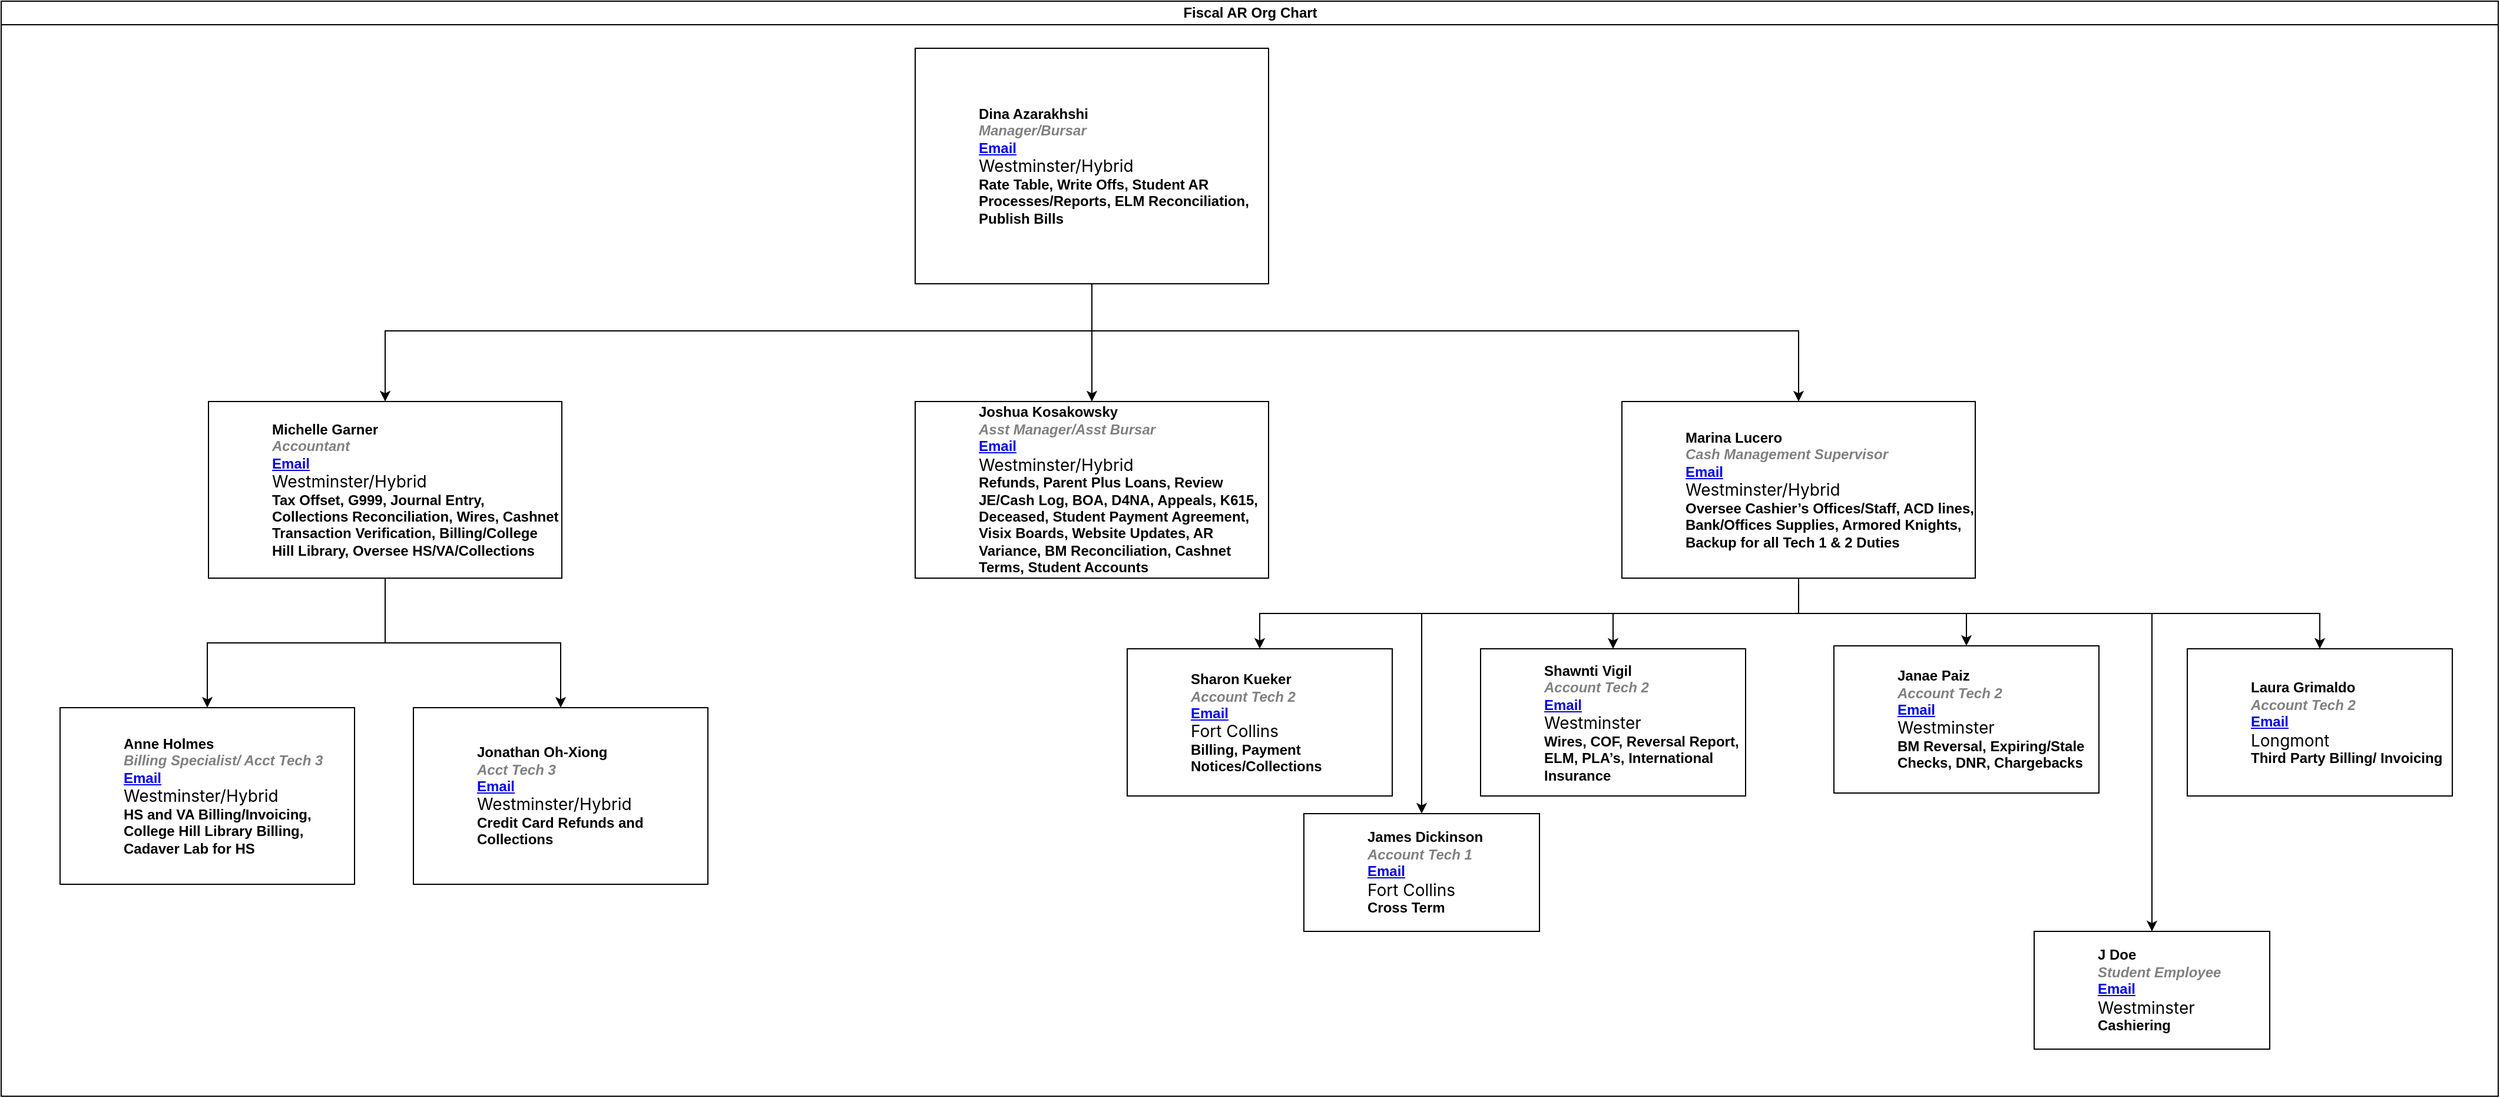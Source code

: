 <mxfile version="25.0.3" pages="2">
  <diagram id="prtHgNgQTEPvFCAcTncT" name="Current">
    <mxGraphModel dx="1824" dy="878" grid="1" gridSize="10" guides="1" tooltips="1" connect="1" arrows="1" fold="1" page="1" pageScale="1" pageWidth="827" pageHeight="1169" math="0" shadow="0">
      <root>
        <mxCell id="0" />
        <mxCell id="1" parent="0" />
        <mxCell id="dNxyNK7c78bLwvsdeMH5-11" value="Fiscal AR Org Chart" style="swimlane;html=1;startSize=20;horizontal=1;containerType=tree;glass=0;swimlaneLine=1;rounded=0;shadow=0;" parent="1" vertex="1">
          <mxGeometry width="2120" height="930" as="geometry">
            <mxRectangle x="-290" y="60" width="150" height="30" as="alternateBounds" />
          </mxGeometry>
        </mxCell>
        <mxCell id="KOA3y_Gjj6j5qlT28fj2-54" style="edgeStyle=orthogonalEdgeStyle;rounded=0;orthogonalLoop=1;jettySize=auto;html=1;entryX=0.5;entryY=0;entryDx=0;entryDy=0;" edge="1" parent="dNxyNK7c78bLwvsdeMH5-11" source="dNxyNK7c78bLwvsdeMH5-12" target="dNxyNK7c78bLwvsdeMH5-16">
          <mxGeometry relative="1" as="geometry" />
        </mxCell>
        <mxCell id="KOA3y_Gjj6j5qlT28fj2-55" style="edgeStyle=orthogonalEdgeStyle;rounded=0;orthogonalLoop=1;jettySize=auto;html=1;" edge="1" parent="dNxyNK7c78bLwvsdeMH5-11" source="dNxyNK7c78bLwvsdeMH5-12" target="dNxyNK7c78bLwvsdeMH5-14">
          <mxGeometry relative="1" as="geometry">
            <Array as="points">
              <mxPoint x="926" y="280" />
              <mxPoint x="326" y="280" />
            </Array>
          </mxGeometry>
        </mxCell>
        <mxCell id="KOA3y_Gjj6j5qlT28fj2-56" style="edgeStyle=orthogonalEdgeStyle;rounded=0;orthogonalLoop=1;jettySize=auto;html=1;entryX=0.5;entryY=0;entryDx=0;entryDy=0;" edge="1" parent="dNxyNK7c78bLwvsdeMH5-11" source="dNxyNK7c78bLwvsdeMH5-12" target="dNxyNK7c78bLwvsdeMH5-18">
          <mxGeometry relative="1" as="geometry">
            <Array as="points">
              <mxPoint x="926" y="280" />
              <mxPoint x="1526" y="280" />
            </Array>
          </mxGeometry>
        </mxCell>
        <UserObject label="%name%&lt;br&gt;&lt;i style=&quot;color: gray;&quot;&gt;%position%&lt;/i&gt;&lt;br&gt;&lt;a href=&quot;mailto:%email%&quot;&gt;Email&lt;/a&gt;&lt;div&gt;&lt;span style=&quot;font-family: -apple-system, BlinkMacSystemFont, &amp;quot;Segoe UI Variable&amp;quot;, &amp;quot;Segoe UI&amp;quot;, system-ui, ui-sans-serif, Helvetica, Arial, sans-serif, &amp;quot;Apple Color Emoji&amp;quot;, &amp;quot;Segoe UI Emoji&amp;quot;; font-size: 14px; font-weight: 400; background-color: rgb(255, 255, 255);&quot;&gt;%location%&lt;/span&gt;&lt;/div&gt;&lt;div&gt;%Duties%&lt;/div&gt;" name="Dina Azarakhshi" position="Manager/Bursar" location="Westminster/Hybrid" email="Dina.Azarakhshi@frontrange.edu" placeholders="1" link="" Duties="Rate Table, Write Offs, Student AR Processes/Reports, ELM Reconciliation, Publish Bills" id="dNxyNK7c78bLwvsdeMH5-12">
          <mxCell style="label;image=https://cdn3.iconfinder.com/data/icons/user-avatars-1/512/users-3-128.png;whiteSpace=wrap;html=1;rounded=0;glass=0;treeMoving=1;treeFolding=1;" parent="dNxyNK7c78bLwvsdeMH5-11" vertex="1">
            <mxGeometry x="776" y="40" width="300" height="200" as="geometry" />
          </mxCell>
        </UserObject>
        <mxCell id="KOA3y_Gjj6j5qlT28fj2-6" style="edgeStyle=orthogonalEdgeStyle;rounded=0;orthogonalLoop=1;jettySize=auto;html=1;entryX=0.5;entryY=0;entryDx=0;entryDy=0;" edge="1" parent="dNxyNK7c78bLwvsdeMH5-11" source="dNxyNK7c78bLwvsdeMH5-14" target="KOA3y_Gjj6j5qlT28fj2-5">
          <mxGeometry relative="1" as="geometry" />
        </mxCell>
        <UserObject label="%name%&lt;br&gt;&lt;i style=&quot;color: gray;&quot;&gt;%position%&lt;/i&gt;&lt;br&gt;&lt;a href=&quot;mailto:%email%&quot;&gt;Email&lt;/a&gt;&lt;div&gt;&lt;span style=&quot;font-family: -apple-system, BlinkMacSystemFont, &amp;quot;Segoe UI Variable&amp;quot;, &amp;quot;Segoe UI&amp;quot;, system-ui, ui-sans-serif, Helvetica, Arial, sans-serif, &amp;quot;Apple Color Emoji&amp;quot;, &amp;quot;Segoe UI Emoji&amp;quot;; font-size: 14px; font-weight: 400; background-color: rgb(255, 255, 255);&quot;&gt;%location%&lt;/span&gt;&lt;/div&gt;&lt;div&gt;%Duties%&lt;/div&gt;" name="Michelle Garner" position="Accountant" location="Westminster/Hybrid" email="Michelle.Garner@frontrange.edu" placeholders="1" link="" Duties="Tax Offset, G999, Journal Entry, Collections Reconciliation, Wires, Cashnet Transaction Verification, Billing/College Hill Library, Oversee HS/VA/Collections" id="dNxyNK7c78bLwvsdeMH5-14">
          <mxCell style="label;image=https://cdn3.iconfinder.com/data/icons/user-avatars-1/512/users-10-3-128.png;whiteSpace=wrap;html=1;rounded=0;glass=0;treeFolding=1;treeMoving=1;" parent="dNxyNK7c78bLwvsdeMH5-11" vertex="1">
            <mxGeometry x="176" y="340" width="300" height="150" as="geometry" />
          </mxCell>
        </UserObject>
        <UserObject label="%name%&lt;br&gt;&lt;i style=&quot;color: gray;&quot;&gt;%position%&lt;/i&gt;&lt;br&gt;&lt;a href=&quot;mailto:%email%&quot;&gt;Email&lt;/a&gt;&lt;div&gt;&lt;span style=&quot;font-family: -apple-system, BlinkMacSystemFont, &amp;quot;Segoe UI Variable&amp;quot;, &amp;quot;Segoe UI&amp;quot;, system-ui, ui-sans-serif, Helvetica, Arial, sans-serif, &amp;quot;Apple Color Emoji&amp;quot;, &amp;quot;Segoe UI Emoji&amp;quot;; font-size: 14px; font-weight: 400; background-color: rgb(255, 255, 255);&quot;&gt;%location%&lt;/span&gt;&lt;/div&gt;&lt;div&gt;%Duties%&lt;/div&gt;" name="Joshua Kosakowsky" position="Asst Manager/Asst Bursar" location="Westminster/Hybrid" email="Joshua.Kosakowsky@frontrange.edu" placeholders="1" link="" Duties="Refunds, Parent Plus Loans, Review JE/Cash Log, BOA, D4NA, Appeals, K615, Deceased, Student Payment Agreement, Visix Boards, Website Updates, AR Variance, BM Reconciliation, Cashnet Terms, Student Accounts" id="dNxyNK7c78bLwvsdeMH5-16">
          <mxCell style="label;image=https://cdn3.iconfinder.com/data/icons/user-avatars-1/512/users-9-2-128.png;whiteSpace=wrap;html=1;rounded=0;glass=0;treeFolding=1;treeMoving=1;" parent="dNxyNK7c78bLwvsdeMH5-11" vertex="1">
            <mxGeometry x="776" y="340" width="300" height="150" as="geometry" />
          </mxCell>
        </UserObject>
        <mxCell id="KOA3y_Gjj6j5qlT28fj2-43" style="edgeStyle=orthogonalEdgeStyle;rounded=0;orthogonalLoop=1;jettySize=auto;html=1;entryX=0.5;entryY=0;entryDx=0;entryDy=0;" edge="1" parent="dNxyNK7c78bLwvsdeMH5-11" source="dNxyNK7c78bLwvsdeMH5-18" target="KOA3y_Gjj6j5qlT28fj2-17">
          <mxGeometry relative="1" as="geometry">
            <Array as="points">
              <mxPoint x="1526" y="520" />
              <mxPoint x="1069" y="520" />
            </Array>
          </mxGeometry>
        </mxCell>
        <mxCell id="KOA3y_Gjj6j5qlT28fj2-44" style="edgeStyle=orthogonalEdgeStyle;rounded=0;orthogonalLoop=1;jettySize=auto;html=1;entryX=0.5;entryY=0;entryDx=0;entryDy=0;" edge="1" parent="dNxyNK7c78bLwvsdeMH5-11" source="dNxyNK7c78bLwvsdeMH5-18" target="KOA3y_Gjj6j5qlT28fj2-28">
          <mxGeometry relative="1" as="geometry">
            <Array as="points">
              <mxPoint x="1526" y="520" />
              <mxPoint x="1369" y="520" />
            </Array>
          </mxGeometry>
        </mxCell>
        <mxCell id="KOA3y_Gjj6j5qlT28fj2-45" style="edgeStyle=orthogonalEdgeStyle;rounded=0;orthogonalLoop=1;jettySize=auto;html=1;entryX=0.5;entryY=0;entryDx=0;entryDy=0;" edge="1" parent="dNxyNK7c78bLwvsdeMH5-11" source="dNxyNK7c78bLwvsdeMH5-18" target="KOA3y_Gjj6j5qlT28fj2-21">
          <mxGeometry relative="1" as="geometry">
            <Array as="points">
              <mxPoint x="1526" y="520" />
              <mxPoint x="1206" y="520" />
            </Array>
          </mxGeometry>
        </mxCell>
        <mxCell id="KOA3y_Gjj6j5qlT28fj2-46" style="edgeStyle=orthogonalEdgeStyle;rounded=0;orthogonalLoop=1;jettySize=auto;html=1;entryX=0.5;entryY=0;entryDx=0;entryDy=0;" edge="1" parent="dNxyNK7c78bLwvsdeMH5-11" source="dNxyNK7c78bLwvsdeMH5-18" target="KOA3y_Gjj6j5qlT28fj2-30">
          <mxGeometry relative="1" as="geometry">
            <Array as="points">
              <mxPoint x="1526" y="520" />
              <mxPoint x="1669" y="520" />
            </Array>
          </mxGeometry>
        </mxCell>
        <mxCell id="KOA3y_Gjj6j5qlT28fj2-47" style="edgeStyle=orthogonalEdgeStyle;rounded=0;orthogonalLoop=1;jettySize=auto;html=1;entryX=0.5;entryY=0;entryDx=0;entryDy=0;" edge="1" parent="dNxyNK7c78bLwvsdeMH5-11" source="dNxyNK7c78bLwvsdeMH5-18" target="KOA3y_Gjj6j5qlT28fj2-32">
          <mxGeometry relative="1" as="geometry">
            <Array as="points">
              <mxPoint x="1526" y="520" />
              <mxPoint x="1826" y="520" />
            </Array>
          </mxGeometry>
        </mxCell>
        <mxCell id="KOA3y_Gjj6j5qlT28fj2-51" style="edgeStyle=orthogonalEdgeStyle;rounded=0;orthogonalLoop=1;jettySize=auto;html=1;entryX=0.5;entryY=0;entryDx=0;entryDy=0;" edge="1" parent="dNxyNK7c78bLwvsdeMH5-11" source="dNxyNK7c78bLwvsdeMH5-18" target="KOA3y_Gjj6j5qlT28fj2-34">
          <mxGeometry relative="1" as="geometry">
            <Array as="points">
              <mxPoint x="1526" y="520" />
              <mxPoint x="1969" y="520" />
            </Array>
          </mxGeometry>
        </mxCell>
        <UserObject label="%name%&lt;br&gt;&lt;i style=&quot;color: gray;&quot;&gt;%position%&lt;/i&gt;&lt;br&gt;&lt;a href=&quot;mailto:%email%&quot;&gt;Email&lt;/a&gt;&lt;div&gt;&lt;span style=&quot;font-family: -apple-system, BlinkMacSystemFont, &amp;quot;Segoe UI Variable&amp;quot;, &amp;quot;Segoe UI&amp;quot;, system-ui, ui-sans-serif, Helvetica, Arial, sans-serif, &amp;quot;Apple Color Emoji&amp;quot;, &amp;quot;Segoe UI Emoji&amp;quot;; font-size: 14px; font-weight: 400; background-color: rgb(255, 255, 255);&quot;&gt;%location%&lt;/span&gt;&lt;/div&gt;&lt;div&gt;%Duties%&lt;/div&gt;" name="Marina Lucero" position="Cash Management Supervisor" location="Westminster/Hybrid" email="Marina.Lucero@frontrange.edu" link="" placeholders="1" Duties="Oversee Cashier’s Offices/Staff, ACD lines, Bank/Offices Supplies, Armored Knights, Backup for all Tech 1 &amp; 2 Duties" id="dNxyNK7c78bLwvsdeMH5-18">
          <mxCell style="label;image=https://cdn3.iconfinder.com/data/icons/user-avatars-1/512/users-2-128.png;whiteSpace=wrap;html=1;rounded=0;glass=0;" parent="dNxyNK7c78bLwvsdeMH5-11" vertex="1">
            <mxGeometry x="1376" y="340" width="300" height="150" as="geometry" />
          </mxCell>
        </UserObject>
        <UserObject label="%name%&lt;br&gt;&lt;i style=&quot;color: gray;&quot;&gt;%position%&lt;/i&gt;&lt;br&gt;&lt;a href=&quot;mailto:%email%&quot;&gt;Email&lt;/a&gt;&lt;div&gt;&lt;span style=&quot;font-family: -apple-system, BlinkMacSystemFont, &amp;quot;Segoe UI Variable&amp;quot;, &amp;quot;Segoe UI&amp;quot;, system-ui, ui-sans-serif, Helvetica, Arial, sans-serif, &amp;quot;Apple Color Emoji&amp;quot;, &amp;quot;Segoe UI Emoji&amp;quot;; font-size: 14px; font-weight: 400; background-color: rgb(255, 255, 255);&quot;&gt;%location%&lt;/span&gt;&lt;/div&gt;&lt;div&gt;%Duties%&lt;/div&gt;" name="Anne Holmes" position="Billing Specialist/ Acct Tech 3" location="Westminster/Hybrid" email="Anne.Holmes@frontrange.edu" placeholders="1" link="" Duties="HS and VA Billing/Invoicing, College Hill Library Billing, Cadaver Lab for HS" id="KOA3y_Gjj6j5qlT28fj2-5">
          <mxCell style="label;image=https://cdn3.iconfinder.com/data/icons/user-avatars-1/512/users-9-2-128.png;whiteSpace=wrap;html=1;rounded=0;glass=0;treeFolding=1;treeMoving=1;" vertex="1" parent="dNxyNK7c78bLwvsdeMH5-11">
            <mxGeometry x="50" y="600" width="250" height="150" as="geometry" />
          </mxCell>
        </UserObject>
        <UserObject label="%name%&lt;br&gt;&lt;i style=&quot;color: gray;&quot;&gt;%position%&lt;/i&gt;&lt;br&gt;&lt;a href=&quot;mailto:%email%&quot;&gt;Email&lt;/a&gt;&lt;div&gt;&lt;span style=&quot;font-family: -apple-system, BlinkMacSystemFont, &amp;quot;Segoe UI Variable&amp;quot;, &amp;quot;Segoe UI&amp;quot;, system-ui, ui-sans-serif, Helvetica, Arial, sans-serif, &amp;quot;Apple Color Emoji&amp;quot;, &amp;quot;Segoe UI Emoji&amp;quot;; font-size: 14px; font-weight: 400; background-color: rgb(255, 255, 255);&quot;&gt;%location%&lt;/span&gt;&lt;/div&gt;&lt;div&gt;%Duties%&lt;/div&gt;" name="Jonathan Oh-Xiong" position="Acct Tech 3" location="Westminster/Hybrid" email="Jonathan.Oh-Xiong@frontrange.edu" placeholders="1" link="" Duties="Credit Card Refunds and Collections" id="KOA3y_Gjj6j5qlT28fj2-8">
          <mxCell style="label;image=https://cdn3.iconfinder.com/data/icons/user-avatars-1/512/users-9-2-128.png;whiteSpace=wrap;html=1;rounded=0;glass=0;treeFolding=1;treeMoving=1;" vertex="1" parent="dNxyNK7c78bLwvsdeMH5-11">
            <mxGeometry x="350" y="600" width="250" height="150" as="geometry" />
          </mxCell>
        </UserObject>
        <mxCell id="KOA3y_Gjj6j5qlT28fj2-9" style="edgeStyle=orthogonalEdgeStyle;rounded=0;orthogonalLoop=1;jettySize=auto;html=1;entryX=0.5;entryY=0;entryDx=0;entryDy=0;" edge="1" parent="dNxyNK7c78bLwvsdeMH5-11" source="dNxyNK7c78bLwvsdeMH5-14" target="KOA3y_Gjj6j5qlT28fj2-8">
          <mxGeometry relative="1" as="geometry">
            <mxPoint x="313.5" y="500" as="targetPoint" />
          </mxGeometry>
        </mxCell>
        <UserObject label="%name%&lt;br&gt;&lt;i style=&quot;color: gray;&quot;&gt;%position%&lt;/i&gt;&lt;br&gt;&lt;a href=&quot;mailto:%email%&quot;&gt;Email&lt;/a&gt;&lt;div&gt;&lt;span style=&quot;font-family: -apple-system, BlinkMacSystemFont, &amp;quot;Segoe UI Variable&amp;quot;, &amp;quot;Segoe UI&amp;quot;, system-ui, ui-sans-serif, Helvetica, Arial, sans-serif, &amp;quot;Apple Color Emoji&amp;quot;, &amp;quot;Segoe UI Emoji&amp;quot;; font-size: 14px; font-weight: 400; background-color: rgb(255, 255, 255);&quot;&gt;%location%&lt;/span&gt;&lt;/div&gt;&lt;div&gt;%Duties%&lt;/div&gt;" name="Sharon Kueker" position="Account Tech 2" location="Fort Collins" email="Sharon.Kueker@frontrange.edu" link="" placeholders="1" Duties="Billing, Payment Notices/Collections" id="KOA3y_Gjj6j5qlT28fj2-17">
          <mxCell style="label;image=https://cdn3.iconfinder.com/data/icons/user-avatars-1/512/users-2-128.png;whiteSpace=wrap;html=1;rounded=0;glass=0;" vertex="1" parent="dNxyNK7c78bLwvsdeMH5-11">
            <mxGeometry x="956" y="550" width="225" height="125" as="geometry" />
          </mxCell>
        </UserObject>
        <UserObject label="%name%&lt;br&gt;&lt;i style=&quot;color: gray;&quot;&gt;%position%&lt;/i&gt;&lt;br&gt;&lt;a href=&quot;mailto:%email%&quot;&gt;Email&lt;/a&gt;&lt;div&gt;&lt;span style=&quot;font-family: -apple-system, BlinkMacSystemFont, &amp;quot;Segoe UI Variable&amp;quot;, &amp;quot;Segoe UI&amp;quot;, system-ui, ui-sans-serif, Helvetica, Arial, sans-serif, &amp;quot;Apple Color Emoji&amp;quot;, &amp;quot;Segoe UI Emoji&amp;quot;; font-size: 14px; font-weight: 400; background-color: rgb(255, 255, 255);&quot;&gt;%location%&lt;/span&gt;&lt;/div&gt;&lt;div&gt;%Duties%&lt;/div&gt;" name="James Dickinson" position="Account Tech 1" location="Fort Collins" email="James.Dickinson@frontrange.edu" link="" placeholders="1" Duties="Cross Term" id="KOA3y_Gjj6j5qlT28fj2-21">
          <mxCell style="label;image=https://cdn3.iconfinder.com/data/icons/user-avatars-1/512/users-2-128.png;whiteSpace=wrap;html=1;rounded=0;glass=0;" vertex="1" parent="dNxyNK7c78bLwvsdeMH5-11">
            <mxGeometry x="1106" y="690" width="200" height="100" as="geometry" />
          </mxCell>
        </UserObject>
        <UserObject label="%name%&lt;br&gt;&lt;i style=&quot;color: gray;&quot;&gt;%position%&lt;/i&gt;&lt;br&gt;&lt;a href=&quot;mailto:%email%&quot;&gt;Email&lt;/a&gt;&lt;div&gt;&lt;span style=&quot;font-family: -apple-system, BlinkMacSystemFont, &amp;quot;Segoe UI Variable&amp;quot;, &amp;quot;Segoe UI&amp;quot;, system-ui, ui-sans-serif, Helvetica, Arial, sans-serif, &amp;quot;Apple Color Emoji&amp;quot;, &amp;quot;Segoe UI Emoji&amp;quot;; font-size: 14px; font-weight: 400; background-color: rgb(255, 255, 255);&quot;&gt;%location%&lt;/span&gt;&lt;/div&gt;&lt;div&gt;%Duties%&lt;/div&gt;" name="Shawnti Vigil" position="Account Tech 2" location="Westminster" email="Shawnti.Vigil@frontrange.edu" link="" placeholders="1" Duties="Wires, COF, Reversal Report, ELM, PLA’s, International Insurance" id="KOA3y_Gjj6j5qlT28fj2-28">
          <mxCell style="label;image=https://cdn3.iconfinder.com/data/icons/user-avatars-1/512/users-2-128.png;whiteSpace=wrap;html=1;rounded=0;glass=0;" vertex="1" parent="dNxyNK7c78bLwvsdeMH5-11">
            <mxGeometry x="1256" y="550" width="225" height="125" as="geometry" />
          </mxCell>
        </UserObject>
        <UserObject label="%name%&lt;br&gt;&lt;i style=&quot;color: gray;&quot;&gt;%position%&lt;/i&gt;&lt;br&gt;&lt;a href=&quot;mailto:%email%&quot;&gt;Email&lt;/a&gt;&lt;div&gt;&lt;span style=&quot;font-family: -apple-system, BlinkMacSystemFont, &amp;quot;Segoe UI Variable&amp;quot;, &amp;quot;Segoe UI&amp;quot;, system-ui, ui-sans-serif, Helvetica, Arial, sans-serif, &amp;quot;Apple Color Emoji&amp;quot;, &amp;quot;Segoe UI Emoji&amp;quot;; font-size: 14px; font-weight: 400; background-color: rgb(255, 255, 255);&quot;&gt;%location%&lt;/span&gt;&lt;/div&gt;&lt;div&gt;%Duties%&lt;/div&gt;" name="Janae Paiz" position="Account Tech 2" location="Westminster" email="Janae.Paiz@frontrange.edu" link="" placeholders="1" Duties="BM Reversal, Expiring/Stale Checks, DNR, Chargebacks" id="KOA3y_Gjj6j5qlT28fj2-30">
          <mxCell style="label;image=https://cdn3.iconfinder.com/data/icons/user-avatars-1/512/users-2-128.png;whiteSpace=wrap;html=1;rounded=0;glass=0;" vertex="1" parent="dNxyNK7c78bLwvsdeMH5-11">
            <mxGeometry x="1556" y="547.5" width="225" height="125" as="geometry" />
          </mxCell>
        </UserObject>
        <UserObject label="%name%&lt;br&gt;&lt;i style=&quot;color: gray;&quot;&gt;%position%&lt;/i&gt;&lt;br&gt;&lt;a href=&quot;mailto:%email%&quot;&gt;Email&lt;/a&gt;&lt;div&gt;&lt;span style=&quot;font-family: -apple-system, BlinkMacSystemFont, &amp;quot;Segoe UI Variable&amp;quot;, &amp;quot;Segoe UI&amp;quot;, system-ui, ui-sans-serif, Helvetica, Arial, sans-serif, &amp;quot;Apple Color Emoji&amp;quot;, &amp;quot;Segoe UI Emoji&amp;quot;; font-size: 14px; font-weight: 400; background-color: rgb(255, 255, 255);&quot;&gt;%location%&lt;/span&gt;&lt;/div&gt;&lt;div&gt;%Duties%&lt;/div&gt;" name="Laura Grimaldo" position="Account Tech 2" location="Longmont" email="Laura.Grimaldo@frontrange.edu" link="" placeholders="1" Duties="Third Party Billing/ Invoicing" id="KOA3y_Gjj6j5qlT28fj2-34">
          <mxCell style="label;image=https://cdn3.iconfinder.com/data/icons/user-avatars-1/512/users-2-128.png;whiteSpace=wrap;html=1;rounded=0;glass=0;" vertex="1" parent="dNxyNK7c78bLwvsdeMH5-11">
            <mxGeometry x="1856" y="550" width="225" height="125" as="geometry" />
          </mxCell>
        </UserObject>
        <UserObject label="%name%&lt;br&gt;&lt;i style=&quot;color: gray;&quot;&gt;%position%&lt;/i&gt;&lt;br&gt;&lt;a href=&quot;mailto:%email%&quot;&gt;Email&lt;/a&gt;&lt;div&gt;&lt;span style=&quot;font-family: -apple-system, BlinkMacSystemFont, &amp;quot;Segoe UI Variable&amp;quot;, &amp;quot;Segoe UI&amp;quot;, system-ui, ui-sans-serif, Helvetica, Arial, sans-serif, &amp;quot;Apple Color Emoji&amp;quot;, &amp;quot;Segoe UI Emoji&amp;quot;; font-size: 14px; font-weight: 400; background-color: rgb(255, 255, 255);&quot;&gt;%location%&lt;/span&gt;&lt;/div&gt;&lt;div&gt;%Duties%&lt;/div&gt;" name="J Doe" position="Student Employee" location="Westminster" email="Place.Holder@frontrange.edu" link="" placeholders="1" Duties="Cashiering" id="KOA3y_Gjj6j5qlT28fj2-32">
          <mxCell style="label;image=https://cdn3.iconfinder.com/data/icons/user-avatars-1/512/users-2-128.png;whiteSpace=wrap;html=1;rounded=0;glass=0;" vertex="1" parent="dNxyNK7c78bLwvsdeMH5-11">
            <mxGeometry x="1726" y="790" width="200" height="100" as="geometry" />
          </mxCell>
        </UserObject>
      </root>
    </mxGraphModel>
  </diagram>
  <diagram id="ewkFsnCR2pDEiCqA6YCn" name="Proposed">
    <mxGraphModel dx="2583" dy="1243" grid="1" gridSize="10" guides="1" tooltips="1" connect="1" arrows="1" fold="1" page="1" pageScale="1" pageWidth="850" pageHeight="1100" math="0" shadow="0">
      <root>
        <mxCell id="0" />
        <mxCell id="1" parent="0" />
        <mxCell id="mmfWpYS0T2q381ey2DWb-1" value="Fiscal AR Org Chart" style="swimlane;html=1;startSize=20;horizontal=1;containerType=tree;glass=0;swimlaneLine=1;rounded=0;shadow=0;" vertex="1" parent="1">
          <mxGeometry width="2320" height="1100" as="geometry">
            <mxRectangle x="-290" y="60" width="150" height="30" as="alternateBounds" />
          </mxGeometry>
        </mxCell>
        <mxCell id="mmfWpYS0T2q381ey2DWb-2" style="edgeStyle=orthogonalEdgeStyle;rounded=0;orthogonalLoop=1;jettySize=auto;html=1;entryX=0.5;entryY=0;entryDx=0;entryDy=0;" edge="1" parent="mmfWpYS0T2q381ey2DWb-1" source="mmfWpYS0T2q381ey2DWb-6" target="mmfWpYS0T2q381ey2DWb-10">
          <mxGeometry relative="1" as="geometry" />
        </mxCell>
        <mxCell id="mmfWpYS0T2q381ey2DWb-3" style="edgeStyle=orthogonalEdgeStyle;rounded=0;orthogonalLoop=1;jettySize=auto;html=1;" edge="1" parent="mmfWpYS0T2q381ey2DWb-1" source="mmfWpYS0T2q381ey2DWb-6" target="mmfWpYS0T2q381ey2DWb-8">
          <mxGeometry relative="1" as="geometry">
            <Array as="points">
              <mxPoint x="926" y="280" />
              <mxPoint x="326" y="280" />
            </Array>
          </mxGeometry>
        </mxCell>
        <mxCell id="mmfWpYS0T2q381ey2DWb-4" style="edgeStyle=orthogonalEdgeStyle;rounded=0;orthogonalLoop=1;jettySize=auto;html=1;entryX=0.5;entryY=0;entryDx=0;entryDy=0;" edge="1" parent="mmfWpYS0T2q381ey2DWb-1" source="mmfWpYS0T2q381ey2DWb-6" target="mmfWpYS0T2q381ey2DWb-18">
          <mxGeometry relative="1" as="geometry">
            <Array as="points">
              <mxPoint x="926" y="280" />
              <mxPoint x="1526" y="280" />
            </Array>
          </mxGeometry>
        </mxCell>
        <mxCell id="x5ET5GpdkbGCLUOih6cy-7" style="edgeStyle=orthogonalEdgeStyle;rounded=0;orthogonalLoop=1;jettySize=auto;html=1;entryX=0.5;entryY=0;entryDx=0;entryDy=0;" edge="1" parent="mmfWpYS0T2q381ey2DWb-1" source="mmfWpYS0T2q381ey2DWb-6" target="mmfWpYS0T2q381ey2DWb-29">
          <mxGeometry relative="1" as="geometry">
            <Array as="points">
              <mxPoint x="926" y="310" />
              <mxPoint x="745" y="310" />
            </Array>
          </mxGeometry>
        </mxCell>
        <UserObject label="%name%&lt;br&gt;&lt;i style=&quot;color: gray;&quot;&gt;%position%&lt;/i&gt;&lt;br&gt;&lt;a href=&quot;mailto:%email%&quot;&gt;Email&lt;/a&gt;&lt;div&gt;&lt;span style=&quot;font-family: -apple-system, BlinkMacSystemFont, &amp;quot;Segoe UI Variable&amp;quot;, &amp;quot;Segoe UI&amp;quot;, system-ui, ui-sans-serif, Helvetica, Arial, sans-serif, &amp;quot;Apple Color Emoji&amp;quot;, &amp;quot;Segoe UI Emoji&amp;quot;; font-size: 14px; font-weight: 400; background-color: rgb(255, 255, 255);&quot;&gt;%location%&lt;/span&gt;&lt;/div&gt;&lt;div&gt;%Duties%&lt;/div&gt;" name="Dina Azarakhshi" position="Manager/Bursar" location="Westminster/Hybrid" email="Dina.Azarakhshi@frontrange.edu" placeholders="1" link="" Duties="Rate Table, Write Offs, Student AR Processes/Reports, ELM Reconciliation, Publish Bills" id="mmfWpYS0T2q381ey2DWb-6">
          <mxCell style="label;image=https://cdn3.iconfinder.com/data/icons/user-avatars-1/512/users-3-128.png;whiteSpace=wrap;html=1;rounded=0;glass=0;treeMoving=1;treeFolding=1;" vertex="1" parent="mmfWpYS0T2q381ey2DWb-1">
            <mxGeometry x="776" y="40" width="300" height="200" as="geometry" />
          </mxCell>
        </UserObject>
        <mxCell id="mmfWpYS0T2q381ey2DWb-7" style="edgeStyle=orthogonalEdgeStyle;rounded=0;orthogonalLoop=1;jettySize=auto;html=1;entryX=0.5;entryY=0;entryDx=0;entryDy=0;" edge="1" parent="mmfWpYS0T2q381ey2DWb-1" source="mmfWpYS0T2q381ey2DWb-8" target="mmfWpYS0T2q381ey2DWb-19">
          <mxGeometry relative="1" as="geometry" />
        </mxCell>
        <UserObject label="%name%&lt;br&gt;&lt;i style=&quot;color: gray;&quot;&gt;%position%&lt;/i&gt;&lt;br&gt;&lt;a href=&quot;mailto:%email%&quot;&gt;Email&lt;/a&gt;&lt;div&gt;&lt;span style=&quot;font-family: -apple-system, BlinkMacSystemFont, &amp;quot;Segoe UI Variable&amp;quot;, &amp;quot;Segoe UI&amp;quot;, system-ui, ui-sans-serif, Helvetica, Arial, sans-serif, &amp;quot;Apple Color Emoji&amp;quot;, &amp;quot;Segoe UI Emoji&amp;quot;; font-size: 14px; font-weight: 400; background-color: rgb(255, 255, 255);&quot;&gt;%location%&lt;/span&gt;&lt;/div&gt;&lt;div&gt;%Duties%&lt;/div&gt;" name="Michelle Garner" position="Accountant" location="Westminster/Hybrid" email="Michelle.Garner@frontrange.edu" placeholders="1" link="" Duties="Tax Offset, G999, Journal Entry, Collections Reconciliation, Wires, Cashnet Transaction Verification, Billing/College Hill Library, Oversee HS/VA/Collections" id="mmfWpYS0T2q381ey2DWb-8">
          <mxCell style="label;image=https://cdn3.iconfinder.com/data/icons/user-avatars-1/512/users-10-3-128.png;whiteSpace=wrap;html=1;rounded=0;glass=0;treeFolding=1;treeMoving=1;" vertex="1" parent="mmfWpYS0T2q381ey2DWb-1">
            <mxGeometry x="176" y="340" width="300" height="150" as="geometry" />
          </mxCell>
        </UserObject>
        <mxCell id="mmfWpYS0T2q381ey2DWb-9" style="edgeStyle=orthogonalEdgeStyle;rounded=0;orthogonalLoop=1;jettySize=auto;html=1;entryX=0.5;entryY=0;entryDx=0;entryDy=0;" edge="1" parent="mmfWpYS0T2q381ey2DWb-1" source="mmfWpYS0T2q381ey2DWb-10" target="mmfWpYS0T2q381ey2DWb-29">
          <mxGeometry relative="1" as="geometry" />
        </mxCell>
        <UserObject label="%name%&lt;br&gt;&lt;i style=&quot;color: gray;&quot;&gt;%position%&lt;/i&gt;&lt;br&gt;&lt;a href=&quot;mailto:%email%&quot;&gt;Email&lt;/a&gt;&lt;div&gt;&lt;span style=&quot;font-family: -apple-system, BlinkMacSystemFont, &amp;quot;Segoe UI Variable&amp;quot;, &amp;quot;Segoe UI&amp;quot;, system-ui, ui-sans-serif, Helvetica, Arial, sans-serif, &amp;quot;Apple Color Emoji&amp;quot;, &amp;quot;Segoe UI Emoji&amp;quot;; font-size: 14px; font-weight: 400; background-color: rgb(255, 255, 255);&quot;&gt;%location%&lt;/span&gt;&lt;/div&gt;&lt;div&gt;%Duties%&lt;/div&gt;" name="Joshua Kosakowsky" position="Asst Manager/Asst Bursar" location="Westminster/Hybrid" email="Joshua.Kosakowsky@frontrange.edu" placeholders="1" link="" Duties="Refunds, Parent Plus Loans, Review JE/Cash Log, BOA, D4NA, Appeals, K615, Deceased, Student Payment Agreement, Visix Boards, Website Updates, AR Variance, BM Reconciliation, Cashnet Terms, Student Accounts" id="mmfWpYS0T2q381ey2DWb-10">
          <mxCell style="label;image=https://cdn3.iconfinder.com/data/icons/user-avatars-1/512/users-9-2-128.png;whiteSpace=wrap;html=1;rounded=0;glass=0;treeFolding=1;treeMoving=1;" vertex="1" parent="mmfWpYS0T2q381ey2DWb-1">
            <mxGeometry x="776" y="340" width="300" height="150" as="geometry" />
          </mxCell>
        </UserObject>
        <mxCell id="mmfWpYS0T2q381ey2DWb-11" style="edgeStyle=orthogonalEdgeStyle;rounded=0;orthogonalLoop=1;jettySize=auto;html=1;entryX=0.5;entryY=0;entryDx=0;entryDy=0;" edge="1" parent="mmfWpYS0T2q381ey2DWb-1" source="mmfWpYS0T2q381ey2DWb-18" target="mmfWpYS0T2q381ey2DWb-22">
          <mxGeometry relative="1" as="geometry">
            <Array as="points">
              <mxPoint x="1526" y="520" />
              <mxPoint x="1069" y="520" />
            </Array>
          </mxGeometry>
        </mxCell>
        <mxCell id="mmfWpYS0T2q381ey2DWb-12" style="edgeStyle=orthogonalEdgeStyle;rounded=0;orthogonalLoop=1;jettySize=auto;html=1;entryX=0.5;entryY=0;entryDx=0;entryDy=0;" edge="1" parent="mmfWpYS0T2q381ey2DWb-1" source="mmfWpYS0T2q381ey2DWb-18" target="mmfWpYS0T2q381ey2DWb-24">
          <mxGeometry relative="1" as="geometry">
            <Array as="points">
              <mxPoint x="1526" y="520" />
              <mxPoint x="1463" y="520" />
            </Array>
          </mxGeometry>
        </mxCell>
        <mxCell id="mmfWpYS0T2q381ey2DWb-13" style="edgeStyle=orthogonalEdgeStyle;rounded=0;orthogonalLoop=1;jettySize=auto;html=1;entryX=0.5;entryY=0;entryDx=0;entryDy=0;" edge="1" parent="mmfWpYS0T2q381ey2DWb-1" source="mmfWpYS0T2q381ey2DWb-18" target="mmfWpYS0T2q381ey2DWb-23">
          <mxGeometry relative="1" as="geometry">
            <Array as="points">
              <mxPoint x="1526" y="520" />
              <mxPoint x="1206" y="520" />
            </Array>
          </mxGeometry>
        </mxCell>
        <mxCell id="mmfWpYS0T2q381ey2DWb-15" style="edgeStyle=orthogonalEdgeStyle;rounded=0;orthogonalLoop=1;jettySize=auto;html=1;entryX=0.5;entryY=0;entryDx=0;entryDy=0;" edge="1" parent="mmfWpYS0T2q381ey2DWb-1" source="mmfWpYS0T2q381ey2DWb-18" target="mmfWpYS0T2q381ey2DWb-27">
          <mxGeometry relative="1" as="geometry">
            <Array as="points">
              <mxPoint x="1526" y="520" />
              <mxPoint x="1760" y="520" />
            </Array>
          </mxGeometry>
        </mxCell>
        <mxCell id="x5ET5GpdkbGCLUOih6cy-2" style="edgeStyle=orthogonalEdgeStyle;rounded=0;orthogonalLoop=1;jettySize=auto;html=1;entryX=0.5;entryY=0;entryDx=0;entryDy=0;" edge="1" parent="mmfWpYS0T2q381ey2DWb-1" source="mmfWpYS0T2q381ey2DWb-18" target="PsxZyjaVAd7-Sz06WdyC-2">
          <mxGeometry relative="1" as="geometry">
            <Array as="points">
              <mxPoint x="1526" y="520" />
              <mxPoint x="1330" y="520" />
            </Array>
          </mxGeometry>
        </mxCell>
        <mxCell id="x5ET5GpdkbGCLUOih6cy-4" style="edgeStyle=orthogonalEdgeStyle;rounded=0;orthogonalLoop=1;jettySize=auto;html=1;entryX=0.5;entryY=0;entryDx=0;entryDy=0;" edge="1" parent="mmfWpYS0T2q381ey2DWb-1" source="mmfWpYS0T2q381ey2DWb-18" target="mmfWpYS0T2q381ey2DWb-28">
          <mxGeometry relative="1" as="geometry">
            <Array as="points">
              <mxPoint x="1526" y="520" />
              <mxPoint x="1630" y="520" />
            </Array>
          </mxGeometry>
        </mxCell>
        <mxCell id="x5ET5GpdkbGCLUOih6cy-5" style="edgeStyle=orthogonalEdgeStyle;rounded=0;orthogonalLoop=1;jettySize=auto;html=1;entryX=0.5;entryY=0;entryDx=0;entryDy=0;" edge="1" parent="mmfWpYS0T2q381ey2DWb-1" source="mmfWpYS0T2q381ey2DWb-18" target="PsxZyjaVAd7-Sz06WdyC-1">
          <mxGeometry relative="1" as="geometry">
            <Array as="points">
              <mxPoint x="1526" y="520" />
              <mxPoint x="1990" y="520" />
            </Array>
          </mxGeometry>
        </mxCell>
        <mxCell id="x5ET5GpdkbGCLUOih6cy-6" style="edgeStyle=orthogonalEdgeStyle;rounded=0;orthogonalLoop=1;jettySize=auto;html=1;entryX=0.5;entryY=0;entryDx=0;entryDy=0;" edge="1" parent="mmfWpYS0T2q381ey2DWb-1" source="mmfWpYS0T2q381ey2DWb-18" target="mmfWpYS0T2q381ey2DWb-26">
          <mxGeometry relative="1" as="geometry">
            <Array as="points">
              <mxPoint x="1526" y="520" />
              <mxPoint x="2173" y="520" />
            </Array>
          </mxGeometry>
        </mxCell>
        <UserObject label="%name%&lt;br&gt;&lt;i style=&quot;color: gray;&quot;&gt;%position%&lt;/i&gt;&lt;br&gt;&lt;a href=&quot;mailto:%email%&quot;&gt;Email&lt;/a&gt;&lt;div&gt;&lt;span style=&quot;font-family: -apple-system, BlinkMacSystemFont, &amp;quot;Segoe UI Variable&amp;quot;, &amp;quot;Segoe UI&amp;quot;, system-ui, ui-sans-serif, Helvetica, Arial, sans-serif, &amp;quot;Apple Color Emoji&amp;quot;, &amp;quot;Segoe UI Emoji&amp;quot;; font-size: 14px; font-weight: 400; background-color: rgb(255, 255, 255);&quot;&gt;%location%&lt;/span&gt;&lt;/div&gt;&lt;div&gt;%Duties%&lt;/div&gt;" name="Marina Lucero" position="Cash Management Supervisor" location="Westminster/Hybrid" email="Marina.Lucero@frontrange.edu" link="" placeholders="1" Duties="Oversee Cashier’s Offices/Staff, ACD lines, Bank/Offices Supplies, Armored Knights, Backup for all Tech 1 &amp; 2 Duties" id="mmfWpYS0T2q381ey2DWb-18">
          <mxCell style="label;image=https://cdn3.iconfinder.com/data/icons/user-avatars-1/512/users-2-128.png;whiteSpace=wrap;html=1;rounded=0;glass=0;" vertex="1" parent="mmfWpYS0T2q381ey2DWb-1">
            <mxGeometry x="1376" y="340" width="300" height="150" as="geometry" />
          </mxCell>
        </UserObject>
        <UserObject label="%name%&lt;br&gt;&lt;i style=&quot;color: gray;&quot;&gt;%position%&lt;/i&gt;&lt;br&gt;&lt;a href=&quot;mailto:%email%&quot;&gt;Email&lt;/a&gt;&lt;div&gt;&lt;span style=&quot;font-family: -apple-system, BlinkMacSystemFont, &amp;quot;Segoe UI Variable&amp;quot;, &amp;quot;Segoe UI&amp;quot;, system-ui, ui-sans-serif, Helvetica, Arial, sans-serif, &amp;quot;Apple Color Emoji&amp;quot;, &amp;quot;Segoe UI Emoji&amp;quot;; font-size: 14px; font-weight: 400; background-color: rgb(255, 255, 255);&quot;&gt;%location%&lt;/span&gt;&lt;/div&gt;&lt;div&gt;%Duties%&lt;/div&gt;" name="Anne Holmes" position="Billing Specialist/ Acct Tech 3" location="Westminster/Hybrid" email="Anne.Holmes@frontrange.edu" placeholders="1" link="" Duties="HS and VA Billing/Invoicing, College Hill Library Billing, Cadaver Lab for HS" id="mmfWpYS0T2q381ey2DWb-19">
          <mxCell style="label;image=https://cdn3.iconfinder.com/data/icons/user-avatars-1/512/users-9-2-128.png;whiteSpace=wrap;html=1;rounded=0;glass=0;treeFolding=1;treeMoving=1;" vertex="1" parent="mmfWpYS0T2q381ey2DWb-1">
            <mxGeometry x="50" y="600" width="250" height="150" as="geometry" />
          </mxCell>
        </UserObject>
        <UserObject label="%name%&lt;br&gt;&lt;i style=&quot;color: gray;&quot;&gt;%position%&lt;/i&gt;&lt;br&gt;&lt;a href=&quot;mailto:%email%&quot;&gt;Email&lt;/a&gt;&lt;div&gt;&lt;span style=&quot;font-family: -apple-system, BlinkMacSystemFont, &amp;quot;Segoe UI Variable&amp;quot;, &amp;quot;Segoe UI&amp;quot;, system-ui, ui-sans-serif, Helvetica, Arial, sans-serif, &amp;quot;Apple Color Emoji&amp;quot;, &amp;quot;Segoe UI Emoji&amp;quot;; font-size: 14px; font-weight: 400; background-color: rgb(255, 255, 255);&quot;&gt;%location%&lt;/span&gt;&lt;/div&gt;&lt;div&gt;%Duties%&lt;/div&gt;" name="Jonathan Oh-Xiong" position="Acct Tech 3" location="Westminster/Hybrid" email="Jonathan.Oh-Xiong@frontrange.edu" placeholders="1" link="" Duties="Credit Card Refunds and Collections" id="mmfWpYS0T2q381ey2DWb-20">
          <mxCell style="label;image=https://cdn3.iconfinder.com/data/icons/user-avatars-1/512/users-9-2-128.png;whiteSpace=wrap;html=1;rounded=0;glass=0;treeFolding=1;treeMoving=1;" vertex="1" parent="mmfWpYS0T2q381ey2DWb-1">
            <mxGeometry x="350" y="600" width="250" height="150" as="geometry" />
          </mxCell>
        </UserObject>
        <mxCell id="mmfWpYS0T2q381ey2DWb-21" style="edgeStyle=orthogonalEdgeStyle;rounded=0;orthogonalLoop=1;jettySize=auto;html=1;entryX=0.5;entryY=0;entryDx=0;entryDy=0;" edge="1" parent="mmfWpYS0T2q381ey2DWb-1" source="mmfWpYS0T2q381ey2DWb-8" target="mmfWpYS0T2q381ey2DWb-20">
          <mxGeometry relative="1" as="geometry">
            <mxPoint x="313.5" y="500" as="targetPoint" />
          </mxGeometry>
        </mxCell>
        <UserObject label="%name%&lt;br&gt;&lt;i style=&quot;color: gray;&quot;&gt;%position%&lt;/i&gt;&lt;br&gt;&lt;a href=&quot;mailto:%email%&quot;&gt;Email&lt;/a&gt;&lt;div&gt;&lt;span style=&quot;font-family: -apple-system, BlinkMacSystemFont, &amp;quot;Segoe UI Variable&amp;quot;, &amp;quot;Segoe UI&amp;quot;, system-ui, ui-sans-serif, Helvetica, Arial, sans-serif, &amp;quot;Apple Color Emoji&amp;quot;, &amp;quot;Segoe UI Emoji&amp;quot;; font-size: 14px; font-weight: 400; background-color: rgb(255, 255, 255);&quot;&gt;%location%&lt;/span&gt;&lt;/div&gt;&lt;div&gt;%Duties%&lt;/div&gt;" name="Sharon Kueker" position="Account Tech 2" location="Fort Collins" email="Sharon.Kueker@frontrange.edu" link="" placeholders="1" Duties="Billing, Payment Notices/Collections" id="mmfWpYS0T2q381ey2DWb-22">
          <mxCell style="label;image=https://cdn3.iconfinder.com/data/icons/user-avatars-1/512/users-2-128.png;whiteSpace=wrap;html=1;rounded=0;glass=0;" vertex="1" parent="mmfWpYS0T2q381ey2DWb-1">
            <mxGeometry x="956" y="662.5" width="225" height="125" as="geometry" />
          </mxCell>
        </UserObject>
        <UserObject label="%name%&lt;br&gt;&lt;i style=&quot;color: gray;&quot;&gt;%position%&lt;/i&gt;&lt;br&gt;&lt;a href=&quot;mailto:%email%&quot;&gt;Email&lt;/a&gt;&lt;div&gt;&lt;span style=&quot;font-family: -apple-system, BlinkMacSystemFont, &amp;quot;Segoe UI Variable&amp;quot;, &amp;quot;Segoe UI&amp;quot;, system-ui, ui-sans-serif, Helvetica, Arial, sans-serif, &amp;quot;Apple Color Emoji&amp;quot;, &amp;quot;Segoe UI Emoji&amp;quot;; font-size: 14px; font-weight: 400; background-color: rgb(255, 255, 255);&quot;&gt;%location%&lt;/span&gt;&lt;/div&gt;&lt;div&gt;%Duties%&lt;/div&gt;" name="James Dickinson" position="Account Tech 1" location="Fort Collins" email="James.Dickinson@frontrange.edu" link="" placeholders="1" Duties="Cross Term" id="mmfWpYS0T2q381ey2DWb-23">
          <mxCell style="label;image=https://cdn3.iconfinder.com/data/icons/user-avatars-1/512/users-2-128.png;whiteSpace=wrap;html=1;rounded=0;glass=0;" vertex="1" parent="mmfWpYS0T2q381ey2DWb-1">
            <mxGeometry x="1106" y="802.5" width="200" height="100" as="geometry" />
          </mxCell>
        </UserObject>
        <UserObject label="%name%&lt;br&gt;&lt;i style=&quot;color: gray;&quot;&gt;%position%&lt;/i&gt;&lt;br&gt;&lt;a href=&quot;mailto:%email%&quot;&gt;Email&lt;/a&gt;&lt;div&gt;&lt;span style=&quot;font-family: -apple-system, BlinkMacSystemFont, &amp;quot;Segoe UI Variable&amp;quot;, &amp;quot;Segoe UI&amp;quot;, system-ui, ui-sans-serif, Helvetica, Arial, sans-serif, &amp;quot;Apple Color Emoji&amp;quot;, &amp;quot;Segoe UI Emoji&amp;quot;; font-size: 14px; font-weight: 400; background-color: rgb(255, 255, 255);&quot;&gt;%location%&lt;/span&gt;&lt;/div&gt;&lt;div&gt;%Duties%&lt;/div&gt;" name="Shawnti Vigil" position="Account Tech 2" location="Westminster" email="Shawnti.Vigil@frontrange.edu" link="" placeholders="1" Duties="Wires, COF, Reversal Report, ELM, International Insurance" id="mmfWpYS0T2q381ey2DWb-24">
          <mxCell style="label;image=https://cdn3.iconfinder.com/data/icons/user-avatars-1/512/users-2-128.png;whiteSpace=wrap;html=1;rounded=0;glass=0;" vertex="1" parent="mmfWpYS0T2q381ey2DWb-1">
            <mxGeometry x="1350" y="660" width="225" height="125" as="geometry" />
          </mxCell>
        </UserObject>
        <UserObject label="%name%&lt;br&gt;&lt;i style=&quot;color: gray;&quot;&gt;%position%&lt;/i&gt;&lt;br&gt;&lt;a href=&quot;mailto:%email%&quot;&gt;Email&lt;/a&gt;&lt;div&gt;&lt;span style=&quot;font-family: -apple-system, BlinkMacSystemFont, &amp;quot;Segoe UI Variable&amp;quot;, &amp;quot;Segoe UI&amp;quot;, system-ui, ui-sans-serif, Helvetica, Arial, sans-serif, &amp;quot;Apple Color Emoji&amp;quot;, &amp;quot;Segoe UI Emoji&amp;quot;; font-size: 14px; font-weight: 400; background-color: rgb(255, 255, 255);&quot;&gt;%location%&lt;/span&gt;&lt;/div&gt;&lt;div&gt;%Duties%&lt;/div&gt;" name="Laura Grimaldo" position="Account Tech 2" location="Longmont" email="Laura.Grimaldo@frontrange.edu" link="" placeholders="1" Duties="Third Party Billing/ Invoicing" id="mmfWpYS0T2q381ey2DWb-26">
          <mxCell style="label;image=https://cdn3.iconfinder.com/data/icons/user-avatars-1/512/users-2-128.png;whiteSpace=wrap;html=1;rounded=0;glass=0;" vertex="1" parent="mmfWpYS0T2q381ey2DWb-1">
            <mxGeometry x="2060" y="662.5" width="225" height="125" as="geometry" />
          </mxCell>
        </UserObject>
        <UserObject label="%name%&lt;br&gt;&lt;i style=&quot;color: gray;&quot;&gt;%position%&lt;/i&gt;&lt;br&gt;&lt;a href=&quot;mailto:%email%&quot;&gt;Email&lt;/a&gt;&lt;div&gt;&lt;span style=&quot;font-family: -apple-system, BlinkMacSystemFont, &amp;quot;Segoe UI Variable&amp;quot;, &amp;quot;Segoe UI&amp;quot;, system-ui, ui-sans-serif, Helvetica, Arial, sans-serif, &amp;quot;Apple Color Emoji&amp;quot;, &amp;quot;Segoe UI Emoji&amp;quot;; font-size: 14px; font-weight: 400; background-color: rgb(255, 255, 255);&quot;&gt;%location%&lt;/span&gt;&lt;/div&gt;&lt;div&gt;%Duties%&lt;/div&gt;" name="J Doe" position="Student Employee" location="Westminster" email="Place.Holder@frontrange.edu" link="" placeholders="1" Duties="Cashiering" id="mmfWpYS0T2q381ey2DWb-27">
          <mxCell style="label;image=https://cdn3.iconfinder.com/data/icons/user-avatars-1/512/users-2-128.png;whiteSpace=wrap;html=1;rounded=0;glass=0;" vertex="1" parent="mmfWpYS0T2q381ey2DWb-1">
            <mxGeometry x="1660" y="923.75" width="200" height="100" as="geometry" />
          </mxCell>
        </UserObject>
        <UserObject label="%name%&lt;br&gt;&lt;i style=&quot;color: gray;&quot;&gt;%position%&lt;/i&gt;&lt;br&gt;&lt;a href=&quot;mailto:%email%&quot;&gt;Email&lt;/a&gt;&lt;div&gt;&lt;span style=&quot;font-family: -apple-system, BlinkMacSystemFont, &amp;quot;Segoe UI Variable&amp;quot;, &amp;quot;Segoe UI&amp;quot;, system-ui, ui-sans-serif, Helvetica, Arial, sans-serif, &amp;quot;Apple Color Emoji&amp;quot;, &amp;quot;Segoe UI Emoji&amp;quot;; font-size: 14px; font-weight: 400; background-color: rgb(255, 255, 255);&quot;&gt;%location%&lt;/span&gt;&lt;/div&gt;&lt;div&gt;%Duties%&lt;/div&gt;" name="J Doe" position="Account Tech 1" location="Westminster" email="James.Dickinson@frontrange.edu" link="" placeholders="1" Duties="PLA&#39;s" id="mmfWpYS0T2q381ey2DWb-28">
          <mxCell style="label;image=https://cdn3.iconfinder.com/data/icons/user-avatars-1/512/users-2-128.png;whiteSpace=wrap;html=1;rounded=0;glass=0;" vertex="1" parent="mmfWpYS0T2q381ey2DWb-1">
            <mxGeometry x="1530" y="802.5" width="200" height="100" as="geometry" />
          </mxCell>
        </UserObject>
        <UserObject label="%name%&lt;br&gt;&lt;i style=&quot;color: gray;&quot;&gt;%position%&lt;/i&gt;&lt;br&gt;&lt;a href=&quot;mailto:%email%&quot;&gt;Email&lt;/a&gt;&lt;div&gt;&lt;span style=&quot;font-family: -apple-system, BlinkMacSystemFont, &amp;quot;Segoe UI Variable&amp;quot;, &amp;quot;Segoe UI&amp;quot;, system-ui, ui-sans-serif, Helvetica, Arial, sans-serif, &amp;quot;Apple Color Emoji&amp;quot;, &amp;quot;Segoe UI Emoji&amp;quot;; font-size: 14px; font-weight: 400; background-color: rgb(255, 255, 255);&quot;&gt;%location%&lt;/span&gt;&lt;/div&gt;&lt;div&gt;%Duties%&lt;/div&gt;" name="J Doe" position="Acct Tech 3" location="Westminster/Hybrid" email="" placeholders="1" link="" Duties="Rate Table (Testing &amp; Reviewing)?&#xa;BM Rev, DNR, &#xa;&#xa;Appeals &amp; Refunds?" Requirements="" id="mmfWpYS0T2q381ey2DWb-29">
          <mxCell style="label;image=https://cdn3.iconfinder.com/data/icons/user-avatars-1/512/users-9-2-128.png;whiteSpace=wrap;html=1;rounded=0;glass=0;treeFolding=1;treeMoving=1;" vertex="1" parent="mmfWpYS0T2q381ey2DWb-1">
            <mxGeometry x="620" y="600" width="250" height="150" as="geometry" />
          </mxCell>
        </UserObject>
        <UserObject label="%name%&lt;br&gt;&lt;i style=&quot;color: gray;&quot;&gt;%position%&lt;/i&gt;&lt;br&gt;&lt;a href=&quot;mailto:%email%&quot;&gt;Email&lt;/a&gt;&lt;div&gt;&lt;span style=&quot;font-family: -apple-system, BlinkMacSystemFont, &amp;quot;Segoe UI Variable&amp;quot;, &amp;quot;Segoe UI&amp;quot;, system-ui, ui-sans-serif, Helvetica, Arial, sans-serif, &amp;quot;Apple Color Emoji&amp;quot;, &amp;quot;Segoe UI Emoji&amp;quot;; font-size: 14px; font-weight: 400; background-color: rgb(255, 255, 255);&quot;&gt;%location%&lt;/span&gt;&lt;/div&gt;&lt;div&gt;%Duties%&lt;/div&gt;" name="J Doe" position="Student Employee" location="Westminster" email="Place.Holder@frontrange.edu" link="" placeholders="1" Duties="Cashiering" id="PsxZyjaVAd7-Sz06WdyC-1">
          <mxCell style="label;image=https://cdn3.iconfinder.com/data/icons/user-avatars-1/512/users-2-128.png;whiteSpace=wrap;html=1;rounded=0;glass=0;" vertex="1" parent="mmfWpYS0T2q381ey2DWb-1">
            <mxGeometry x="1890" y="923.75" width="200" height="100" as="geometry" />
          </mxCell>
        </UserObject>
        <UserObject label="%name%&lt;br&gt;&lt;i style=&quot;color: gray;&quot;&gt;%position%&lt;/i&gt;&lt;br&gt;&lt;a href=&quot;mailto:%email%&quot;&gt;Email&lt;/a&gt;&lt;div&gt;&lt;span style=&quot;font-family: -apple-system, BlinkMacSystemFont, &amp;quot;Segoe UI Variable&amp;quot;, &amp;quot;Segoe UI&amp;quot;, system-ui, ui-sans-serif, Helvetica, Arial, sans-serif, &amp;quot;Apple Color Emoji&amp;quot;, &amp;quot;Segoe UI Emoji&amp;quot;; font-size: 14px; font-weight: 400; background-color: rgb(255, 255, 255);&quot;&gt;%location%&lt;/span&gt;&lt;/div&gt;&lt;div&gt;%Duties%&lt;/div&gt;" name="J Doe" position="Student Employee" location="Fort Collins" email="Place.Holder@frontrange.edu" link="" placeholders="1" Duties="Cashiering" id="PsxZyjaVAd7-Sz06WdyC-2">
          <mxCell style="label;image=https://cdn3.iconfinder.com/data/icons/user-avatars-1/512/users-2-128.png;whiteSpace=wrap;html=1;rounded=0;glass=0;" vertex="1" parent="mmfWpYS0T2q381ey2DWb-1">
            <mxGeometry x="1230" y="923.75" width="200" height="100" as="geometry" />
          </mxCell>
        </UserObject>
      </root>
    </mxGraphModel>
  </diagram>
</mxfile>
